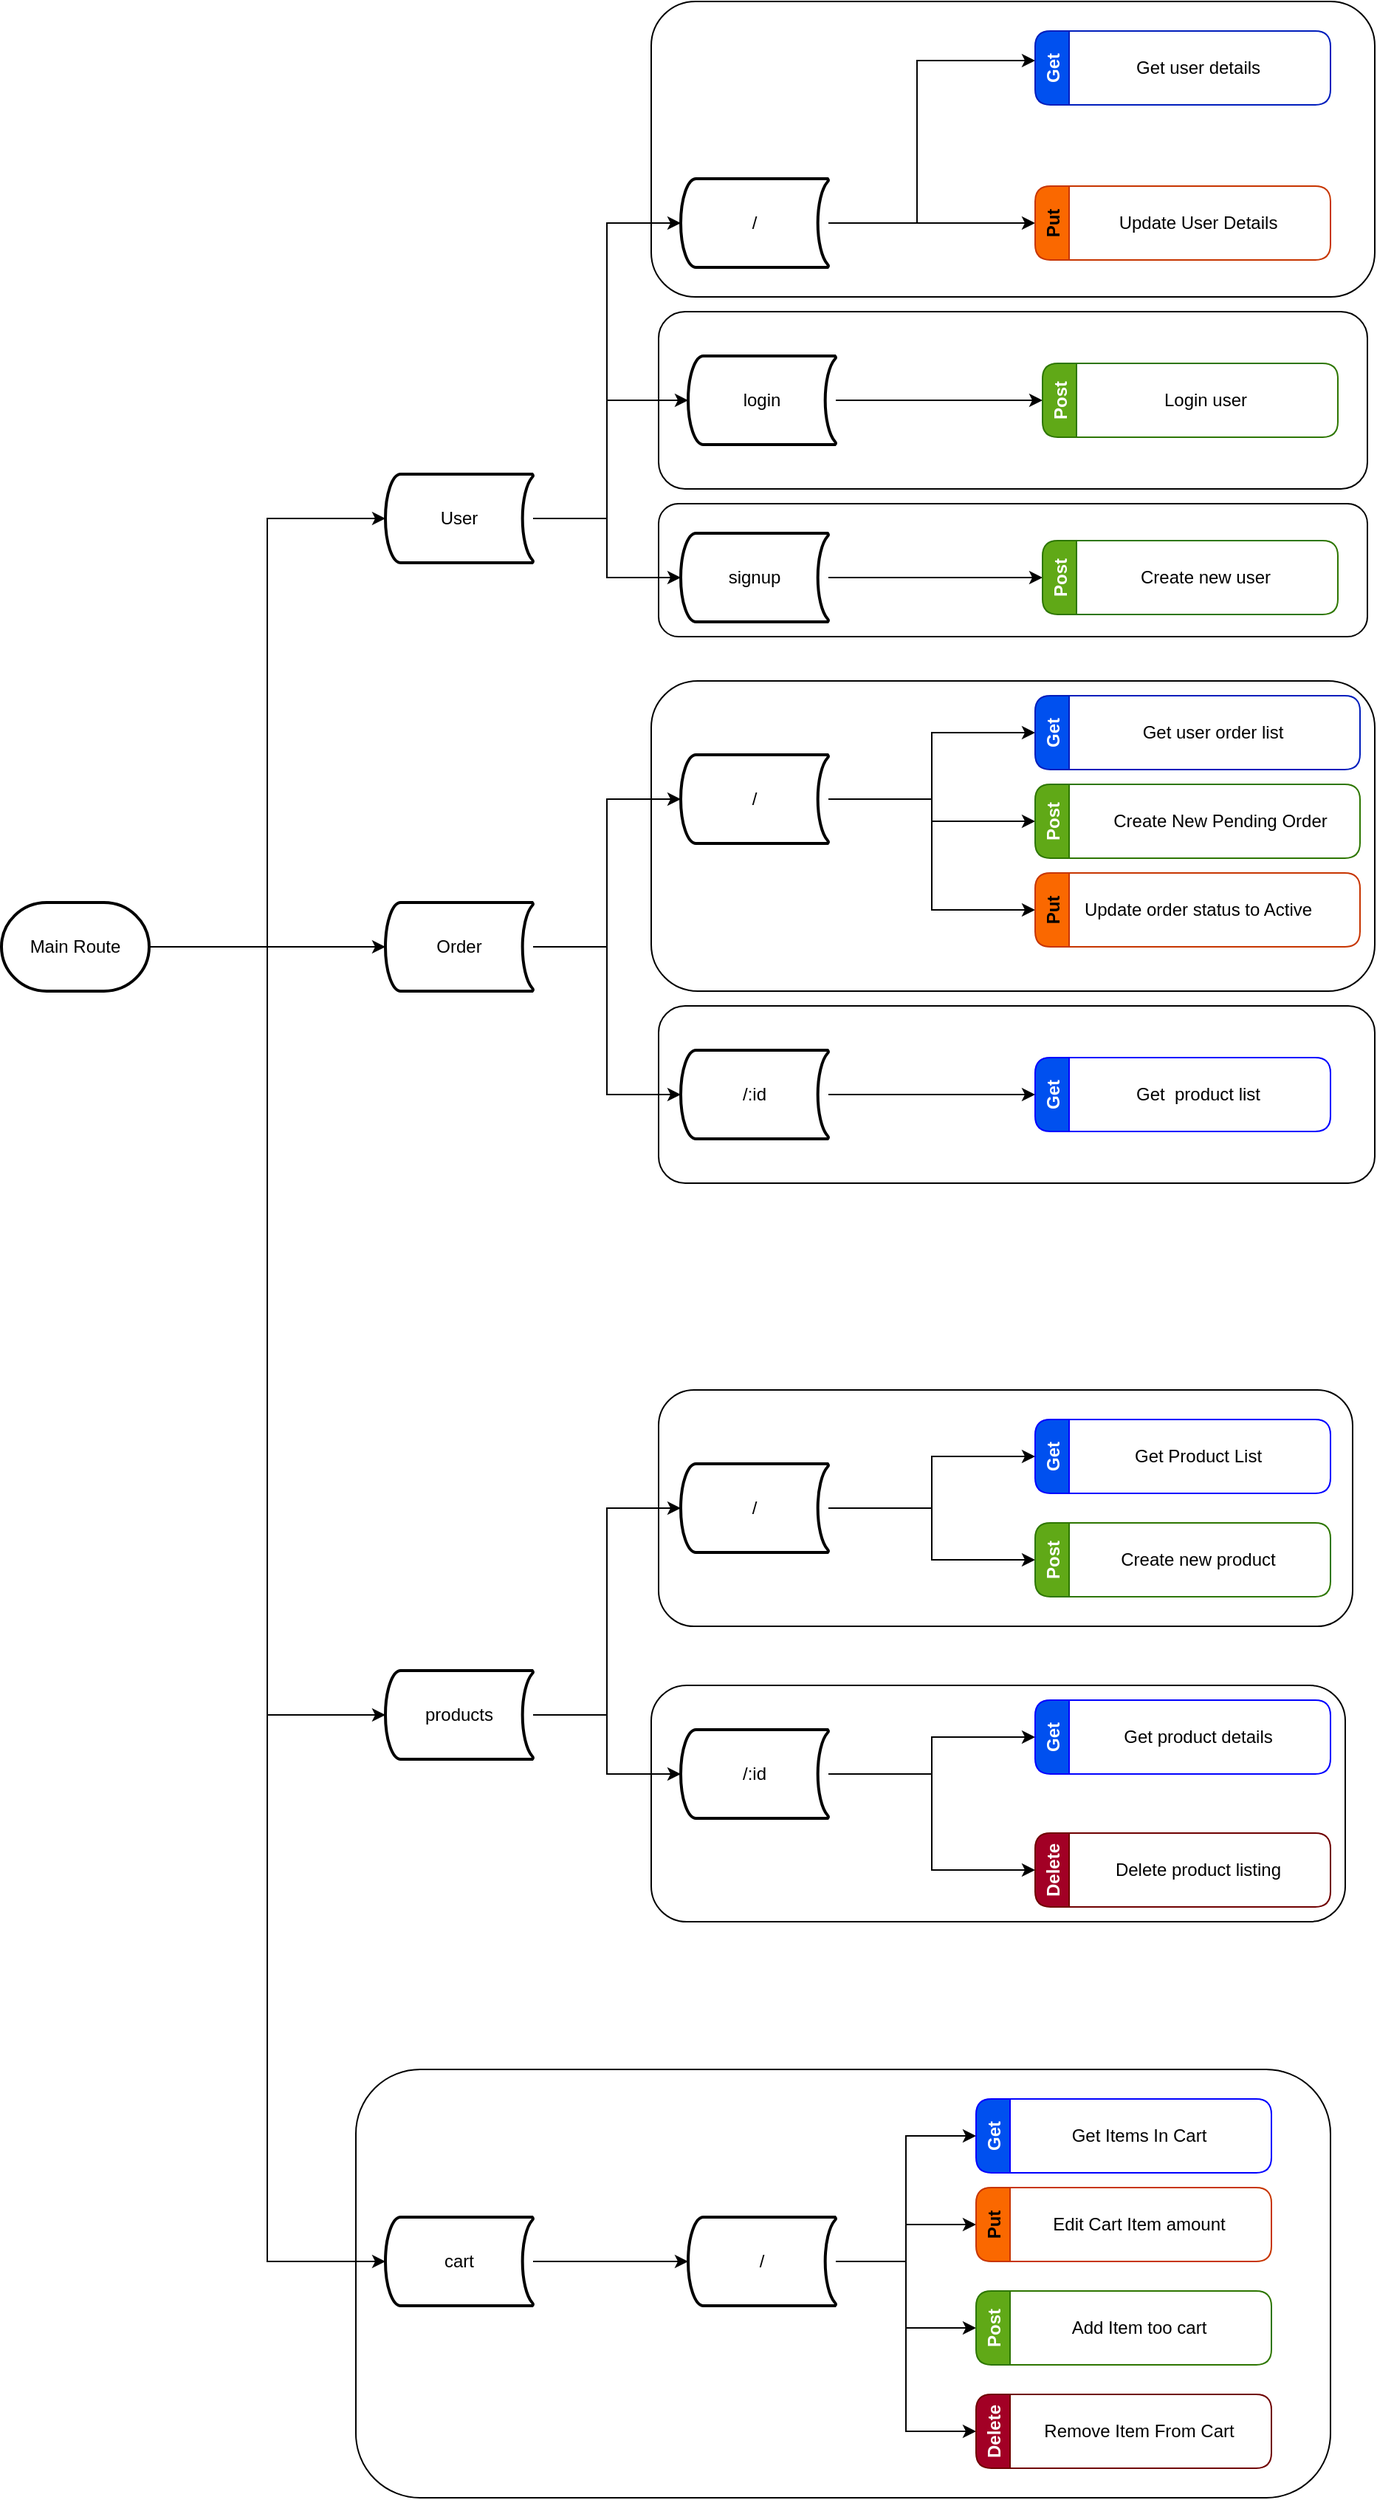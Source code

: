 <mxfile version="19.0.3" type="device"><diagram id="nZ7SudFiqUvSSSgaW7J3" name="Page-1"><mxGraphModel dx="1038" dy="1741" grid="1" gridSize="10" guides="1" tooltips="1" connect="1" arrows="1" fold="1" page="1" pageScale="1" pageWidth="850" pageHeight="1100" math="0" shadow="0"><root><mxCell id="0"/><mxCell id="1" parent="0"/><mxCell id="utoI6_6kBgc8nuwsAvws-94" value="" style="rounded=1;whiteSpace=wrap;html=1;" parent="1" vertex="1"><mxGeometry x="340" y="1010" width="660" height="290" as="geometry"/></mxCell><mxCell id="utoI6_6kBgc8nuwsAvws-71" value="" style="rounded=1;whiteSpace=wrap;html=1;" parent="1" vertex="1"><mxGeometry x="540" y="750" width="470" height="160" as="geometry"/></mxCell><mxCell id="utoI6_6kBgc8nuwsAvws-62" value="" style="rounded=1;whiteSpace=wrap;html=1;" parent="1" vertex="1"><mxGeometry x="545" y="550" width="470" height="160" as="geometry"/></mxCell><mxCell id="utoI6_6kBgc8nuwsAvws-58" value="" style="rounded=1;whiteSpace=wrap;html=1;" parent="1" vertex="1"><mxGeometry x="545" y="-50" width="480" height="90" as="geometry"/></mxCell><mxCell id="utoI6_6kBgc8nuwsAvws-57" value="" style="rounded=1;whiteSpace=wrap;html=1;" parent="1" vertex="1"><mxGeometry x="545" y="-180" width="480" height="120" as="geometry"/></mxCell><mxCell id="utoI6_6kBgc8nuwsAvws-55" value="" style="rounded=1;whiteSpace=wrap;html=1;" parent="1" vertex="1"><mxGeometry x="540" y="-390" width="490" height="200" as="geometry"/></mxCell><mxCell id="utoI6_6kBgc8nuwsAvws-54" value="" style="rounded=1;whiteSpace=wrap;html=1;" parent="1" vertex="1"><mxGeometry x="545" y="290" width="485" height="120" as="geometry"/></mxCell><mxCell id="utoI6_6kBgc8nuwsAvws-53" value="" style="rounded=1;whiteSpace=wrap;html=1;" parent="1" vertex="1"><mxGeometry x="540" y="70" width="490" height="210" as="geometry"/></mxCell><mxCell id="utoI6_6kBgc8nuwsAvws-2" style="edgeStyle=orthogonalEdgeStyle;rounded=0;orthogonalLoop=1;jettySize=auto;html=1;entryX=0;entryY=0.5;entryDx=0;entryDy=0;entryPerimeter=0;" parent="1" source="utoI6_6kBgc8nuwsAvws-1" target="utoI6_6kBgc8nuwsAvws-3" edge="1"><mxGeometry relative="1" as="geometry"><mxPoint x="320" y="250" as="targetPoint"/></mxGeometry></mxCell><mxCell id="utoI6_6kBgc8nuwsAvws-6" style="edgeStyle=orthogonalEdgeStyle;rounded=0;orthogonalLoop=1;jettySize=auto;html=1;entryX=0;entryY=0.5;entryDx=0;entryDy=0;entryPerimeter=0;" parent="1" source="utoI6_6kBgc8nuwsAvws-1" target="utoI6_6kBgc8nuwsAvws-4" edge="1"><mxGeometry relative="1" as="geometry"><Array as="points"><mxPoint x="360" y="250"/></Array></mxGeometry></mxCell><mxCell id="utoI6_6kBgc8nuwsAvws-7" style="edgeStyle=orthogonalEdgeStyle;rounded=0;orthogonalLoop=1;jettySize=auto;html=1;entryX=0;entryY=0.5;entryDx=0;entryDy=0;entryPerimeter=0;" parent="1" source="utoI6_6kBgc8nuwsAvws-1" target="utoI6_6kBgc8nuwsAvws-5" edge="1"><mxGeometry relative="1" as="geometry"/></mxCell><mxCell id="utoI6_6kBgc8nuwsAvws-75" style="edgeStyle=orthogonalEdgeStyle;rounded=0;orthogonalLoop=1;jettySize=auto;html=1;entryX=0;entryY=0.5;entryDx=0;entryDy=0;entryPerimeter=0;" parent="1" source="utoI6_6kBgc8nuwsAvws-1" target="utoI6_6kBgc8nuwsAvws-74" edge="1"><mxGeometry relative="1" as="geometry"/></mxCell><mxCell id="utoI6_6kBgc8nuwsAvws-1" value="Main Route" style="strokeWidth=2;html=1;shape=mxgraph.flowchart.terminator;whiteSpace=wrap;" parent="1" vertex="1"><mxGeometry x="100" y="220" width="100" height="60" as="geometry"/></mxCell><mxCell id="utoI6_6kBgc8nuwsAvws-10" value="" style="edgeStyle=orthogonalEdgeStyle;rounded=0;orthogonalLoop=1;jettySize=auto;html=1;" parent="1" source="utoI6_6kBgc8nuwsAvws-3" target="utoI6_6kBgc8nuwsAvws-9" edge="1"><mxGeometry relative="1" as="geometry"><Array as="points"><mxPoint x="510" y="-40"/><mxPoint x="510" y="-120"/></Array></mxGeometry></mxCell><mxCell id="utoI6_6kBgc8nuwsAvws-12" value="" style="edgeStyle=orthogonalEdgeStyle;rounded=0;orthogonalLoop=1;jettySize=auto;html=1;" parent="1" source="utoI6_6kBgc8nuwsAvws-3" target="utoI6_6kBgc8nuwsAvws-11" edge="1"><mxGeometry relative="1" as="geometry"/></mxCell><mxCell id="utoI6_6kBgc8nuwsAvws-16" value="" style="edgeStyle=orthogonalEdgeStyle;rounded=0;orthogonalLoop=1;jettySize=auto;html=1;" parent="1" source="utoI6_6kBgc8nuwsAvws-3" target="utoI6_6kBgc8nuwsAvws-15" edge="1"><mxGeometry relative="1" as="geometry"><Array as="points"><mxPoint x="510" y="-40"/><mxPoint x="510" y="-240"/></Array></mxGeometry></mxCell><mxCell id="utoI6_6kBgc8nuwsAvws-3" value="User" style="strokeWidth=2;html=1;shape=mxgraph.flowchart.stored_data;whiteSpace=wrap;" parent="1" vertex="1"><mxGeometry x="360" y="-70" width="100" height="60" as="geometry"/></mxCell><mxCell id="utoI6_6kBgc8nuwsAvws-33" value="" style="edgeStyle=orthogonalEdgeStyle;rounded=0;orthogonalLoop=1;jettySize=auto;html=1;entryX=0;entryY=0.5;entryDx=0;entryDy=0;entryPerimeter=0;" parent="1" source="utoI6_6kBgc8nuwsAvws-4" target="utoI6_6kBgc8nuwsAvws-32" edge="1"><mxGeometry relative="1" as="geometry"><mxPoint x="570" y="150" as="targetPoint"/><Array as="points"><mxPoint x="510" y="250"/><mxPoint x="510" y="150"/></Array></mxGeometry></mxCell><mxCell id="utoI6_6kBgc8nuwsAvws-35" value="" style="edgeStyle=orthogonalEdgeStyle;rounded=0;orthogonalLoop=1;jettySize=auto;html=1;" parent="1" source="utoI6_6kBgc8nuwsAvws-4" target="utoI6_6kBgc8nuwsAvws-34" edge="1"><mxGeometry relative="1" as="geometry"><Array as="points"><mxPoint x="510" y="250"/><mxPoint x="510" y="350"/></Array></mxGeometry></mxCell><mxCell id="utoI6_6kBgc8nuwsAvws-4" value="Order" style="strokeWidth=2;html=1;shape=mxgraph.flowchart.stored_data;whiteSpace=wrap;" parent="1" vertex="1"><mxGeometry x="360" y="220" width="100" height="60" as="geometry"/></mxCell><mxCell id="utoI6_6kBgc8nuwsAvws-14" value="" style="edgeStyle=orthogonalEdgeStyle;rounded=0;orthogonalLoop=1;jettySize=auto;html=1;" parent="1" source="utoI6_6kBgc8nuwsAvws-5" target="utoI6_6kBgc8nuwsAvws-13" edge="1"><mxGeometry relative="1" as="geometry"><Array as="points"><mxPoint x="510" y="770"/><mxPoint x="510" y="630"/></Array></mxGeometry></mxCell><mxCell id="utoI6_6kBgc8nuwsAvws-61" value="" style="edgeStyle=orthogonalEdgeStyle;rounded=0;orthogonalLoop=1;jettySize=auto;html=1;" parent="1" source="utoI6_6kBgc8nuwsAvws-5" target="utoI6_6kBgc8nuwsAvws-60" edge="1"><mxGeometry relative="1" as="geometry"/></mxCell><mxCell id="utoI6_6kBgc8nuwsAvws-5" value="products" style="strokeWidth=2;html=1;shape=mxgraph.flowchart.stored_data;whiteSpace=wrap;" parent="1" vertex="1"><mxGeometry x="360" y="740" width="100" height="60" as="geometry"/></mxCell><mxCell id="utoI6_6kBgc8nuwsAvws-25" style="edgeStyle=orthogonalEdgeStyle;rounded=0;orthogonalLoop=1;jettySize=auto;html=1;entryX=0;entryY=0.5;entryDx=0;entryDy=0;" parent="1" source="utoI6_6kBgc8nuwsAvws-9" target="utoI6_6kBgc8nuwsAvws-23" edge="1"><mxGeometry relative="1" as="geometry"/></mxCell><mxCell id="utoI6_6kBgc8nuwsAvws-9" value="login" style="strokeWidth=2;html=1;shape=mxgraph.flowchart.stored_data;whiteSpace=wrap;" parent="1" vertex="1"><mxGeometry x="565" y="-150" width="100" height="60" as="geometry"/></mxCell><mxCell id="utoI6_6kBgc8nuwsAvws-27" style="edgeStyle=orthogonalEdgeStyle;rounded=0;orthogonalLoop=1;jettySize=auto;html=1;entryX=0;entryY=0.5;entryDx=0;entryDy=0;" parent="1" source="utoI6_6kBgc8nuwsAvws-11" target="utoI6_6kBgc8nuwsAvws-26" edge="1"><mxGeometry relative="1" as="geometry"/></mxCell><mxCell id="utoI6_6kBgc8nuwsAvws-11" value="signup" style="strokeWidth=2;html=1;shape=mxgraph.flowchart.stored_data;whiteSpace=wrap;" parent="1" vertex="1"><mxGeometry x="560" y="-30" width="100" height="60" as="geometry"/></mxCell><mxCell id="utoI6_6kBgc8nuwsAvws-72" style="edgeStyle=orthogonalEdgeStyle;rounded=0;orthogonalLoop=1;jettySize=auto;html=1;entryX=0;entryY=0.5;entryDx=0;entryDy=0;" parent="1" source="utoI6_6kBgc8nuwsAvws-13" target="utoI6_6kBgc8nuwsAvws-67" edge="1"><mxGeometry relative="1" as="geometry"/></mxCell><mxCell id="utoI6_6kBgc8nuwsAvws-73" style="edgeStyle=orthogonalEdgeStyle;rounded=0;orthogonalLoop=1;jettySize=auto;html=1;" parent="1" source="utoI6_6kBgc8nuwsAvws-13" target="utoI6_6kBgc8nuwsAvws-69" edge="1"><mxGeometry relative="1" as="geometry"/></mxCell><mxCell id="utoI6_6kBgc8nuwsAvws-13" value="/" style="strokeWidth=2;html=1;shape=mxgraph.flowchart.stored_data;whiteSpace=wrap;" parent="1" vertex="1"><mxGeometry x="560" y="600" width="100" height="60" as="geometry"/></mxCell><mxCell id="utoI6_6kBgc8nuwsAvws-17" style="edgeStyle=orthogonalEdgeStyle;rounded=0;orthogonalLoop=1;jettySize=auto;html=1;" parent="1" source="utoI6_6kBgc8nuwsAvws-15" target="utoI6_6kBgc8nuwsAvws-18" edge="1"><mxGeometry relative="1" as="geometry"><mxPoint x="770" y="-340" as="targetPoint"/><Array as="points"><mxPoint x="720" y="-240"/><mxPoint x="720" y="-350"/></Array></mxGeometry></mxCell><mxCell id="utoI6_6kBgc8nuwsAvws-20" style="edgeStyle=orthogonalEdgeStyle;rounded=0;orthogonalLoop=1;jettySize=auto;html=1;entryX=0;entryY=0.5;entryDx=0;entryDy=0;" parent="1" source="utoI6_6kBgc8nuwsAvws-15" target="utoI6_6kBgc8nuwsAvws-24" edge="1"><mxGeometry relative="1" as="geometry"><mxPoint x="800" y="-240" as="targetPoint"/></mxGeometry></mxCell><mxCell id="utoI6_6kBgc8nuwsAvws-15" value="/" style="strokeWidth=2;html=1;shape=mxgraph.flowchart.stored_data;whiteSpace=wrap;" parent="1" vertex="1"><mxGeometry x="560" y="-270" width="100" height="60" as="geometry"/></mxCell><mxCell id="utoI6_6kBgc8nuwsAvws-18" value="Get" style="swimlane;horizontal=0;fillColor=#0050ef;fontColor=#ffffff;strokeColor=#001DBC;rounded=1;" parent="1" vertex="1"><mxGeometry x="800" y="-370" width="200" height="50" as="geometry"/></mxCell><mxCell id="utoI6_6kBgc8nuwsAvws-29" value="Get user details" style="text;html=1;align=center;verticalAlign=middle;resizable=0;points=[];autosize=1;strokeColor=none;fillColor=none;" parent="utoI6_6kBgc8nuwsAvws-18" vertex="1"><mxGeometry x="60" y="15" width="100" height="20" as="geometry"/></mxCell><mxCell id="utoI6_6kBgc8nuwsAvws-23" value="Post" style="swimlane;horizontal=0;fillColor=#60a917;fontColor=#ffffff;strokeColor=#2D7600;startSize=23;rounded=1;" parent="1" vertex="1"><mxGeometry x="805" y="-145" width="200" height="50" as="geometry"/></mxCell><mxCell id="utoI6_6kBgc8nuwsAvws-30" value="Login user" style="text;html=1;align=center;verticalAlign=middle;resizable=0;points=[];autosize=1;strokeColor=none;fillColor=none;" parent="utoI6_6kBgc8nuwsAvws-23" vertex="1"><mxGeometry x="75" y="15" width="70" height="20" as="geometry"/></mxCell><mxCell id="utoI6_6kBgc8nuwsAvws-24" value="Put" style="swimlane;horizontal=0;fillColor=#fa6800;fontColor=#000000;strokeColor=#C73500;startSize=23;rounded=1;" parent="1" vertex="1"><mxGeometry x="800" y="-265" width="200" height="50" as="geometry"/></mxCell><mxCell id="utoI6_6kBgc8nuwsAvws-28" value="Update User Details" style="text;html=1;align=center;verticalAlign=middle;resizable=0;points=[];autosize=1;strokeColor=none;fillColor=none;" parent="utoI6_6kBgc8nuwsAvws-24" vertex="1"><mxGeometry x="50" y="15" width="120" height="20" as="geometry"/></mxCell><mxCell id="utoI6_6kBgc8nuwsAvws-26" value="Post" style="swimlane;horizontal=0;fillColor=#60a917;fontColor=#ffffff;strokeColor=#2D7600;startSize=23;rounded=1;" parent="1" vertex="1"><mxGeometry x="805" y="-25" width="200" height="50" as="geometry"/></mxCell><mxCell id="utoI6_6kBgc8nuwsAvws-31" value="Create new user" style="text;html=1;align=center;verticalAlign=middle;resizable=0;points=[];autosize=1;strokeColor=none;fillColor=none;" parent="utoI6_6kBgc8nuwsAvws-26" vertex="1"><mxGeometry x="60" y="15" width="100" height="20" as="geometry"/></mxCell><mxCell id="utoI6_6kBgc8nuwsAvws-38" style="edgeStyle=orthogonalEdgeStyle;rounded=0;orthogonalLoop=1;jettySize=auto;html=1;entryX=0;entryY=0.5;entryDx=0;entryDy=0;" parent="1" source="utoI6_6kBgc8nuwsAvws-32" target="utoI6_6kBgc8nuwsAvws-36" edge="1"><mxGeometry relative="1" as="geometry"/></mxCell><mxCell id="utoI6_6kBgc8nuwsAvws-42" style="edgeStyle=orthogonalEdgeStyle;rounded=0;orthogonalLoop=1;jettySize=auto;html=1;entryX=0;entryY=0.5;entryDx=0;entryDy=0;" parent="1" source="utoI6_6kBgc8nuwsAvws-32" target="utoI6_6kBgc8nuwsAvws-40" edge="1"><mxGeometry relative="1" as="geometry"/></mxCell><mxCell id="7CZw5rfsKFWekNT_FiO_-4" style="edgeStyle=orthogonalEdgeStyle;rounded=0;orthogonalLoop=1;jettySize=auto;html=1;entryX=0;entryY=0.5;entryDx=0;entryDy=0;" edge="1" parent="1" source="utoI6_6kBgc8nuwsAvws-32" target="7CZw5rfsKFWekNT_FiO_-2"><mxGeometry relative="1" as="geometry"/></mxCell><mxCell id="utoI6_6kBgc8nuwsAvws-32" value="/" style="strokeWidth=2;html=1;shape=mxgraph.flowchart.stored_data;whiteSpace=wrap;" parent="1" vertex="1"><mxGeometry x="560" y="120" width="100" height="60" as="geometry"/></mxCell><mxCell id="utoI6_6kBgc8nuwsAvws-43" style="edgeStyle=orthogonalEdgeStyle;rounded=0;orthogonalLoop=1;jettySize=auto;html=1;entryX=0;entryY=0.5;entryDx=0;entryDy=0;" parent="1" source="utoI6_6kBgc8nuwsAvws-34" target="utoI6_6kBgc8nuwsAvws-44" edge="1"><mxGeometry relative="1" as="geometry"><mxPoint x="840" y="350" as="targetPoint"/></mxGeometry></mxCell><mxCell id="utoI6_6kBgc8nuwsAvws-34" value="/:id" style="strokeWidth=2;html=1;shape=mxgraph.flowchart.stored_data;whiteSpace=wrap;" parent="1" vertex="1"><mxGeometry x="560" y="320" width="100" height="60" as="geometry"/></mxCell><mxCell id="utoI6_6kBgc8nuwsAvws-36" value="Get" style="swimlane;horizontal=0;fillColor=#0050ef;fontColor=#ffffff;strokeColor=#001DBC;rounded=1;" parent="1" vertex="1"><mxGeometry x="800" y="80" width="220" height="50" as="geometry"/></mxCell><mxCell id="utoI6_6kBgc8nuwsAvws-37" value="Get user order list" style="text;html=1;align=center;verticalAlign=middle;resizable=0;points=[];autosize=1;strokeColor=none;fillColor=none;" parent="utoI6_6kBgc8nuwsAvws-36" vertex="1"><mxGeometry x="65" y="15" width="110" height="20" as="geometry"/></mxCell><mxCell id="utoI6_6kBgc8nuwsAvws-40" value="Post" style="swimlane;horizontal=0;fillColor=#60a917;fontColor=#ffffff;strokeColor=#2D7600;startSize=23;rounded=1;" parent="1" vertex="1"><mxGeometry x="800" y="140" width="220" height="50" as="geometry"/></mxCell><mxCell id="utoI6_6kBgc8nuwsAvws-41" value="Create New Pending Order" style="text;html=1;align=center;verticalAlign=middle;resizable=0;points=[];autosize=1;strokeColor=none;fillColor=none;" parent="utoI6_6kBgc8nuwsAvws-40" vertex="1"><mxGeometry x="45" y="15" width="160" height="20" as="geometry"/></mxCell><mxCell id="utoI6_6kBgc8nuwsAvws-44" value="Get" style="swimlane;horizontal=0;fillColor=#0050ef;fontColor=#ffffff;strokeColor=#0000FF;rounded=1;" parent="1" vertex="1"><mxGeometry x="800" y="325" width="200" height="50" as="geometry"/></mxCell><mxCell id="utoI6_6kBgc8nuwsAvws-45" value="Get&amp;nbsp; product list" style="text;html=1;align=center;verticalAlign=middle;resizable=0;points=[];autosize=1;strokeColor=none;fillColor=none;" parent="utoI6_6kBgc8nuwsAvws-44" vertex="1"><mxGeometry x="60" y="15" width="100" height="20" as="geometry"/></mxCell><mxCell id="7CZw5rfsKFWekNT_FiO_-1" style="edgeStyle=orthogonalEdgeStyle;rounded=0;orthogonalLoop=1;jettySize=auto;html=1;entryX=0;entryY=0.5;entryDx=0;entryDy=0;" edge="1" parent="1" source="utoI6_6kBgc8nuwsAvws-60" target="utoI6_6kBgc8nuwsAvws-65"><mxGeometry relative="1" as="geometry"/></mxCell><mxCell id="7CZw5rfsKFWekNT_FiO_-7" style="edgeStyle=orthogonalEdgeStyle;rounded=0;orthogonalLoop=1;jettySize=auto;html=1;entryX=0;entryY=0.5;entryDx=0;entryDy=0;" edge="1" parent="1" source="utoI6_6kBgc8nuwsAvws-60" target="7CZw5rfsKFWekNT_FiO_-5"><mxGeometry relative="1" as="geometry"/></mxCell><mxCell id="utoI6_6kBgc8nuwsAvws-60" value="/:id" style="strokeWidth=2;html=1;shape=mxgraph.flowchart.stored_data;whiteSpace=wrap;" parent="1" vertex="1"><mxGeometry x="560" y="780" width="100" height="60" as="geometry"/></mxCell><mxCell id="utoI6_6kBgc8nuwsAvws-65" value="Delete" style="swimlane;horizontal=0;fillColor=#a20025;fontColor=#ffffff;strokeColor=#6F0000;startSize=23;rounded=1;" parent="1" vertex="1"><mxGeometry x="800" y="850" width="200" height="50" as="geometry"/></mxCell><mxCell id="utoI6_6kBgc8nuwsAvws-66" value="Delete product listing" style="text;html=1;align=center;verticalAlign=middle;resizable=0;points=[];autosize=1;strokeColor=none;fillColor=none;" parent="utoI6_6kBgc8nuwsAvws-65" vertex="1"><mxGeometry x="45" y="15" width="130" height="20" as="geometry"/></mxCell><mxCell id="utoI6_6kBgc8nuwsAvws-67" value="Get" style="swimlane;horizontal=0;fillColor=#0050ef;fontColor=#ffffff;strokeColor=#0000FF;rounded=1;" parent="1" vertex="1"><mxGeometry x="800" y="570" width="200" height="50" as="geometry"/></mxCell><mxCell id="utoI6_6kBgc8nuwsAvws-68" value="Get Product List" style="text;html=1;align=center;verticalAlign=middle;resizable=0;points=[];autosize=1;strokeColor=none;fillColor=none;" parent="utoI6_6kBgc8nuwsAvws-67" vertex="1"><mxGeometry x="60" y="15" width="100" height="20" as="geometry"/></mxCell><mxCell id="utoI6_6kBgc8nuwsAvws-69" value="Post" style="swimlane;horizontal=0;fillColor=#60a917;fontColor=#ffffff;strokeColor=#2D7600;startSize=23;rounded=1;" parent="1" vertex="1"><mxGeometry x="800" y="640" width="200" height="50" as="geometry"/></mxCell><mxCell id="utoI6_6kBgc8nuwsAvws-70" value="Create new product" style="text;html=1;align=center;verticalAlign=middle;resizable=0;points=[];autosize=1;strokeColor=none;fillColor=none;" parent="utoI6_6kBgc8nuwsAvws-69" vertex="1"><mxGeometry x="50" y="15" width="120" height="20" as="geometry"/></mxCell><mxCell id="utoI6_6kBgc8nuwsAvws-81" style="edgeStyle=orthogonalEdgeStyle;rounded=0;orthogonalLoop=1;jettySize=auto;html=1;entryX=0;entryY=0.5;entryDx=0;entryDy=0;entryPerimeter=0;" parent="1" source="utoI6_6kBgc8nuwsAvws-74" target="utoI6_6kBgc8nuwsAvws-76" edge="1"><mxGeometry relative="1" as="geometry"/></mxCell><mxCell id="utoI6_6kBgc8nuwsAvws-74" value="cart" style="strokeWidth=2;html=1;shape=mxgraph.flowchart.stored_data;whiteSpace=wrap;" parent="1" vertex="1"><mxGeometry x="360" y="1110" width="100" height="60" as="geometry"/></mxCell><mxCell id="utoI6_6kBgc8nuwsAvws-90" style="edgeStyle=orthogonalEdgeStyle;rounded=0;orthogonalLoop=1;jettySize=auto;html=1;entryX=0;entryY=0.5;entryDx=0;entryDy=0;" parent="1" source="utoI6_6kBgc8nuwsAvws-76" target="utoI6_6kBgc8nuwsAvws-82" edge="1"><mxGeometry relative="1" as="geometry"/></mxCell><mxCell id="utoI6_6kBgc8nuwsAvws-91" style="edgeStyle=orthogonalEdgeStyle;rounded=0;orthogonalLoop=1;jettySize=auto;html=1;entryX=0;entryY=0.5;entryDx=0;entryDy=0;" parent="1" source="utoI6_6kBgc8nuwsAvws-76" target="utoI6_6kBgc8nuwsAvws-88" edge="1"><mxGeometry relative="1" as="geometry"/></mxCell><mxCell id="utoI6_6kBgc8nuwsAvws-92" style="edgeStyle=orthogonalEdgeStyle;rounded=0;orthogonalLoop=1;jettySize=auto;html=1;entryX=0;entryY=0.5;entryDx=0;entryDy=0;" parent="1" source="utoI6_6kBgc8nuwsAvws-76" target="utoI6_6kBgc8nuwsAvws-86" edge="1"><mxGeometry relative="1" as="geometry"/></mxCell><mxCell id="utoI6_6kBgc8nuwsAvws-93" style="edgeStyle=orthogonalEdgeStyle;rounded=0;orthogonalLoop=1;jettySize=auto;html=1;entryX=0;entryY=0.5;entryDx=0;entryDy=0;" parent="1" source="utoI6_6kBgc8nuwsAvws-76" target="utoI6_6kBgc8nuwsAvws-84" edge="1"><mxGeometry relative="1" as="geometry"/></mxCell><mxCell id="utoI6_6kBgc8nuwsAvws-76" value="/" style="strokeWidth=2;html=1;shape=mxgraph.flowchart.stored_data;whiteSpace=wrap;" parent="1" vertex="1"><mxGeometry x="565" y="1110" width="100" height="60" as="geometry"/></mxCell><mxCell id="utoI6_6kBgc8nuwsAvws-82" value="Get" style="swimlane;horizontal=0;fillColor=#0050ef;fontColor=#ffffff;strokeColor=#0000FF;rounded=1;" parent="1" vertex="1"><mxGeometry x="760" y="1030" width="200" height="50" as="geometry"/></mxCell><mxCell id="utoI6_6kBgc8nuwsAvws-83" value="Get Items In Cart" style="text;html=1;align=center;verticalAlign=middle;resizable=0;points=[];autosize=1;strokeColor=none;fillColor=none;" parent="utoI6_6kBgc8nuwsAvws-82" vertex="1"><mxGeometry x="55" y="15" width="110" height="20" as="geometry"/></mxCell><mxCell id="utoI6_6kBgc8nuwsAvws-84" value="Delete" style="swimlane;horizontal=0;fillColor=#a20025;fontColor=#ffffff;strokeColor=#6F0000;startSize=23;rounded=1;" parent="1" vertex="1"><mxGeometry x="760" y="1230" width="200" height="50" as="geometry"/></mxCell><mxCell id="utoI6_6kBgc8nuwsAvws-85" value="Remove Item From Cart" style="text;html=1;align=center;verticalAlign=middle;resizable=0;points=[];autosize=1;strokeColor=none;fillColor=none;" parent="utoI6_6kBgc8nuwsAvws-84" vertex="1"><mxGeometry x="40" y="15" width="140" height="20" as="geometry"/></mxCell><mxCell id="utoI6_6kBgc8nuwsAvws-86" value="Post" style="swimlane;horizontal=0;fillColor=#60a917;fontColor=#ffffff;strokeColor=#2D7600;startSize=23;rounded=1;" parent="1" vertex="1"><mxGeometry x="760" y="1160" width="200" height="50" as="geometry"/></mxCell><mxCell id="utoI6_6kBgc8nuwsAvws-87" value="Add Item too cart" style="text;html=1;align=center;verticalAlign=middle;resizable=0;points=[];autosize=1;strokeColor=none;fillColor=none;" parent="utoI6_6kBgc8nuwsAvws-86" vertex="1"><mxGeometry x="55" y="15" width="110" height="20" as="geometry"/></mxCell><mxCell id="utoI6_6kBgc8nuwsAvws-88" value="Put" style="swimlane;horizontal=0;fillColor=#fa6800;fontColor=#000000;strokeColor=#C73500;startSize=23;rounded=1;" parent="1" vertex="1"><mxGeometry x="760" y="1090" width="200" height="50" as="geometry"/></mxCell><mxCell id="utoI6_6kBgc8nuwsAvws-89" value="Edit Cart Item amount" style="text;html=1;align=center;verticalAlign=middle;resizable=0;points=[];autosize=1;strokeColor=none;fillColor=none;rounded=1;" parent="utoI6_6kBgc8nuwsAvws-88" vertex="1"><mxGeometry x="45" y="15" width="130" height="20" as="geometry"/></mxCell><mxCell id="7CZw5rfsKFWekNT_FiO_-2" value="Put" style="swimlane;horizontal=0;fillColor=#fa6800;fontColor=#000000;strokeColor=#C73500;startSize=23;rounded=1;" vertex="1" parent="1"><mxGeometry x="800" y="200" width="220" height="50" as="geometry"/></mxCell><mxCell id="7CZw5rfsKFWekNT_FiO_-3" value="Update order status to Active" style="text;html=1;align=center;verticalAlign=middle;resizable=0;points=[];autosize=1;strokeColor=none;fillColor=none;" vertex="1" parent="7CZw5rfsKFWekNT_FiO_-2"><mxGeometry x="25" y="15" width="170" height="20" as="geometry"/></mxCell><mxCell id="7CZw5rfsKFWekNT_FiO_-5" value="Get" style="swimlane;horizontal=0;fillColor=#0050ef;fontColor=#ffffff;strokeColor=#0000FF;rounded=1;" vertex="1" parent="1"><mxGeometry x="800" y="760" width="200" height="50" as="geometry"/></mxCell><mxCell id="7CZw5rfsKFWekNT_FiO_-6" value="Get product details" style="text;html=1;align=center;verticalAlign=middle;resizable=0;points=[];autosize=1;strokeColor=none;fillColor=none;" vertex="1" parent="7CZw5rfsKFWekNT_FiO_-5"><mxGeometry x="50" y="15" width="120" height="20" as="geometry"/></mxCell></root></mxGraphModel></diagram></mxfile>